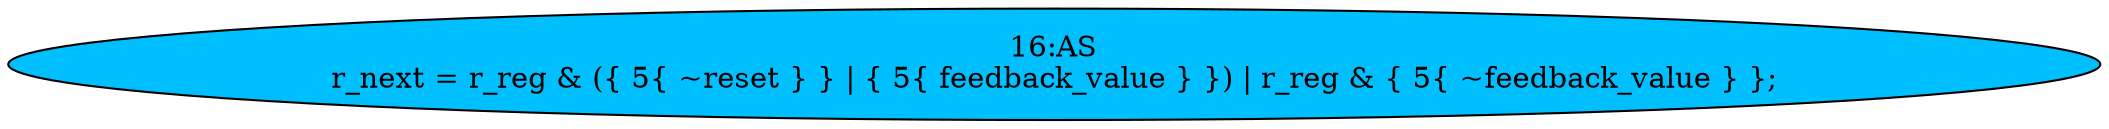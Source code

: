 strict digraph "" {
	node [label="\N"];
	"16:AS"	[ast="<pyverilog.vparser.ast.Assign object at 0x7f94283f7410>",
		def_var="['r_next']",
		fillcolor=deepskyblue,
		label="16:AS
r_next = r_reg & ({ 5{ ~reset } } | { 5{ feedback_value } }) | r_reg & { 5{ ~feedback_value } };",
		statements="[]",
		style=filled,
		typ=Assign,
		use_var="['r_reg', 'reset', 'feedback_value', 'r_reg', 'feedback_value']"];
}
